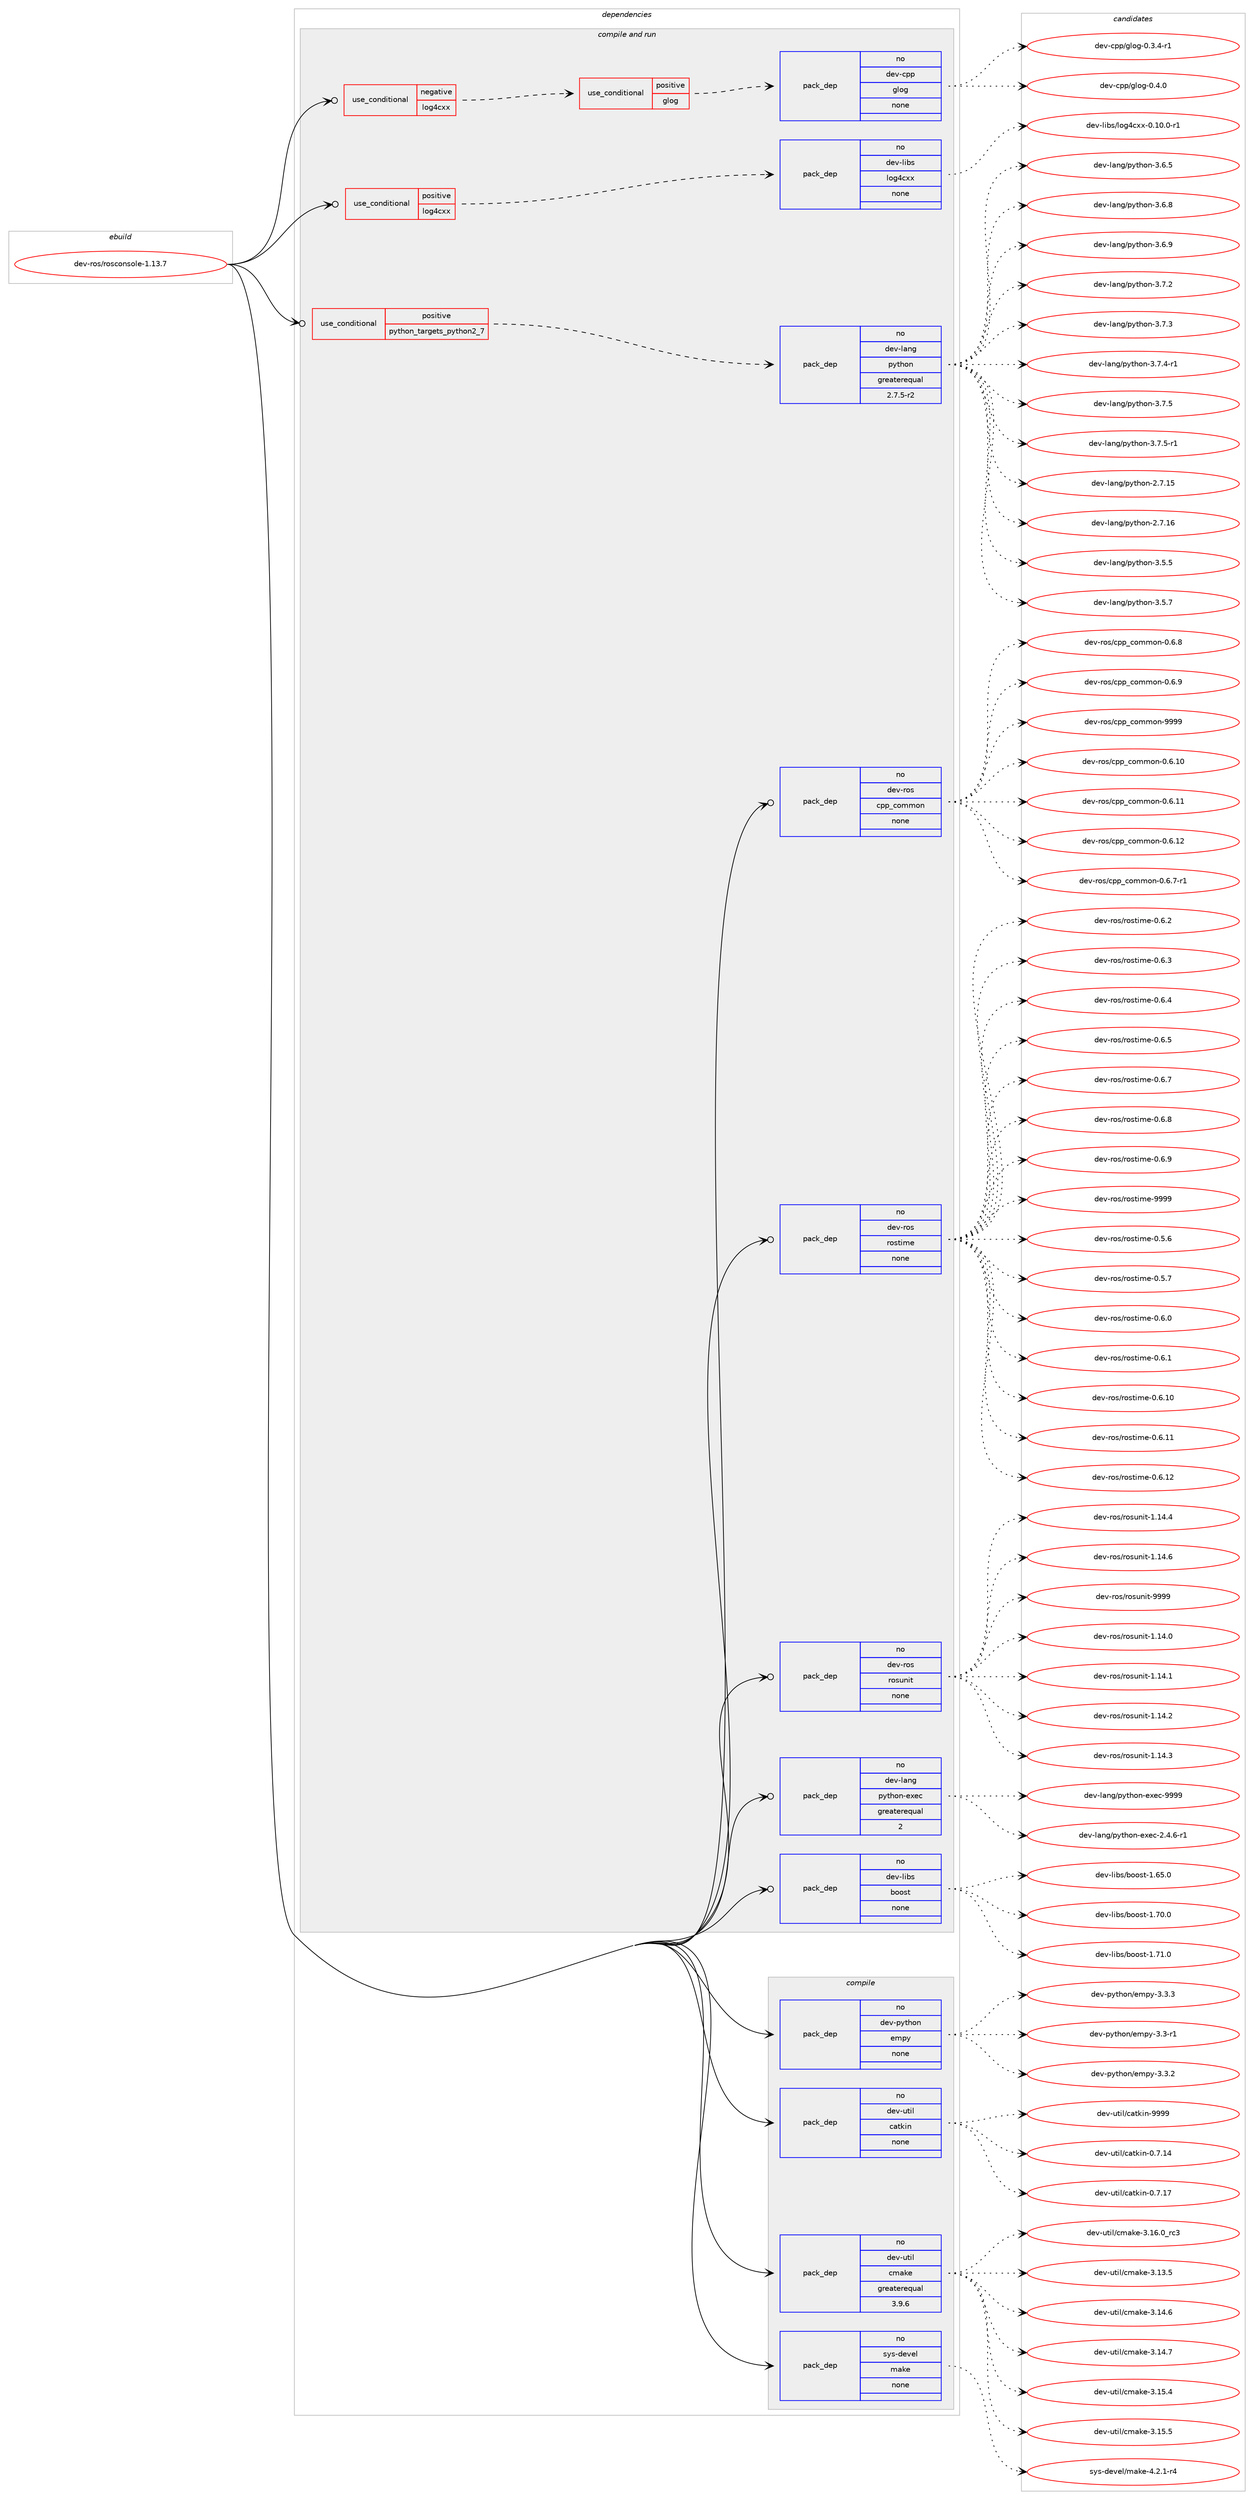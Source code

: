 digraph prolog {

# *************
# Graph options
# *************

newrank=true;
concentrate=true;
compound=true;
graph [rankdir=LR,fontname=Helvetica,fontsize=10,ranksep=1.5];#, ranksep=2.5, nodesep=0.2];
edge  [arrowhead=vee];
node  [fontname=Helvetica,fontsize=10];

# **********
# The ebuild
# **********

subgraph cluster_leftcol {
color=gray;
rank=same;
label=<<i>ebuild</i>>;
id [label="dev-ros/rosconsole-1.13.7", color=red, width=4, href="../dev-ros/rosconsole-1.13.7.svg"];
}

# ****************
# The dependencies
# ****************

subgraph cluster_midcol {
color=gray;
label=<<i>dependencies</i>>;
subgraph cluster_compile {
fillcolor="#eeeeee";
style=filled;
label=<<i>compile</i>>;
subgraph pack494249 {
dependency660691 [label=<<TABLE BORDER="0" CELLBORDER="1" CELLSPACING="0" CELLPADDING="4" WIDTH="220"><TR><TD ROWSPAN="6" CELLPADDING="30">pack_dep</TD></TR><TR><TD WIDTH="110">no</TD></TR><TR><TD>dev-python</TD></TR><TR><TD>empy</TD></TR><TR><TD>none</TD></TR><TR><TD></TD></TR></TABLE>>, shape=none, color=blue];
}
id:e -> dependency660691:w [weight=20,style="solid",arrowhead="vee"];
subgraph pack494250 {
dependency660692 [label=<<TABLE BORDER="0" CELLBORDER="1" CELLSPACING="0" CELLPADDING="4" WIDTH="220"><TR><TD ROWSPAN="6" CELLPADDING="30">pack_dep</TD></TR><TR><TD WIDTH="110">no</TD></TR><TR><TD>dev-util</TD></TR><TR><TD>catkin</TD></TR><TR><TD>none</TD></TR><TR><TD></TD></TR></TABLE>>, shape=none, color=blue];
}
id:e -> dependency660692:w [weight=20,style="solid",arrowhead="vee"];
subgraph pack494251 {
dependency660693 [label=<<TABLE BORDER="0" CELLBORDER="1" CELLSPACING="0" CELLPADDING="4" WIDTH="220"><TR><TD ROWSPAN="6" CELLPADDING="30">pack_dep</TD></TR><TR><TD WIDTH="110">no</TD></TR><TR><TD>dev-util</TD></TR><TR><TD>cmake</TD></TR><TR><TD>greaterequal</TD></TR><TR><TD>3.9.6</TD></TR></TABLE>>, shape=none, color=blue];
}
id:e -> dependency660693:w [weight=20,style="solid",arrowhead="vee"];
subgraph pack494252 {
dependency660694 [label=<<TABLE BORDER="0" CELLBORDER="1" CELLSPACING="0" CELLPADDING="4" WIDTH="220"><TR><TD ROWSPAN="6" CELLPADDING="30">pack_dep</TD></TR><TR><TD WIDTH="110">no</TD></TR><TR><TD>sys-devel</TD></TR><TR><TD>make</TD></TR><TR><TD>none</TD></TR><TR><TD></TD></TR></TABLE>>, shape=none, color=blue];
}
id:e -> dependency660694:w [weight=20,style="solid",arrowhead="vee"];
}
subgraph cluster_compileandrun {
fillcolor="#eeeeee";
style=filled;
label=<<i>compile and run</i>>;
subgraph cond154536 {
dependency660695 [label=<<TABLE BORDER="0" CELLBORDER="1" CELLSPACING="0" CELLPADDING="4"><TR><TD ROWSPAN="3" CELLPADDING="10">use_conditional</TD></TR><TR><TD>negative</TD></TR><TR><TD>log4cxx</TD></TR></TABLE>>, shape=none, color=red];
subgraph cond154537 {
dependency660696 [label=<<TABLE BORDER="0" CELLBORDER="1" CELLSPACING="0" CELLPADDING="4"><TR><TD ROWSPAN="3" CELLPADDING="10">use_conditional</TD></TR><TR><TD>positive</TD></TR><TR><TD>glog</TD></TR></TABLE>>, shape=none, color=red];
subgraph pack494253 {
dependency660697 [label=<<TABLE BORDER="0" CELLBORDER="1" CELLSPACING="0" CELLPADDING="4" WIDTH="220"><TR><TD ROWSPAN="6" CELLPADDING="30">pack_dep</TD></TR><TR><TD WIDTH="110">no</TD></TR><TR><TD>dev-cpp</TD></TR><TR><TD>glog</TD></TR><TR><TD>none</TD></TR><TR><TD></TD></TR></TABLE>>, shape=none, color=blue];
}
dependency660696:e -> dependency660697:w [weight=20,style="dashed",arrowhead="vee"];
}
dependency660695:e -> dependency660696:w [weight=20,style="dashed",arrowhead="vee"];
}
id:e -> dependency660695:w [weight=20,style="solid",arrowhead="odotvee"];
subgraph cond154538 {
dependency660698 [label=<<TABLE BORDER="0" CELLBORDER="1" CELLSPACING="0" CELLPADDING="4"><TR><TD ROWSPAN="3" CELLPADDING="10">use_conditional</TD></TR><TR><TD>positive</TD></TR><TR><TD>log4cxx</TD></TR></TABLE>>, shape=none, color=red];
subgraph pack494254 {
dependency660699 [label=<<TABLE BORDER="0" CELLBORDER="1" CELLSPACING="0" CELLPADDING="4" WIDTH="220"><TR><TD ROWSPAN="6" CELLPADDING="30">pack_dep</TD></TR><TR><TD WIDTH="110">no</TD></TR><TR><TD>dev-libs</TD></TR><TR><TD>log4cxx</TD></TR><TR><TD>none</TD></TR><TR><TD></TD></TR></TABLE>>, shape=none, color=blue];
}
dependency660698:e -> dependency660699:w [weight=20,style="dashed",arrowhead="vee"];
}
id:e -> dependency660698:w [weight=20,style="solid",arrowhead="odotvee"];
subgraph cond154539 {
dependency660700 [label=<<TABLE BORDER="0" CELLBORDER="1" CELLSPACING="0" CELLPADDING="4"><TR><TD ROWSPAN="3" CELLPADDING="10">use_conditional</TD></TR><TR><TD>positive</TD></TR><TR><TD>python_targets_python2_7</TD></TR></TABLE>>, shape=none, color=red];
subgraph pack494255 {
dependency660701 [label=<<TABLE BORDER="0" CELLBORDER="1" CELLSPACING="0" CELLPADDING="4" WIDTH="220"><TR><TD ROWSPAN="6" CELLPADDING="30">pack_dep</TD></TR><TR><TD WIDTH="110">no</TD></TR><TR><TD>dev-lang</TD></TR><TR><TD>python</TD></TR><TR><TD>greaterequal</TD></TR><TR><TD>2.7.5-r2</TD></TR></TABLE>>, shape=none, color=blue];
}
dependency660700:e -> dependency660701:w [weight=20,style="dashed",arrowhead="vee"];
}
id:e -> dependency660700:w [weight=20,style="solid",arrowhead="odotvee"];
subgraph pack494256 {
dependency660702 [label=<<TABLE BORDER="0" CELLBORDER="1" CELLSPACING="0" CELLPADDING="4" WIDTH="220"><TR><TD ROWSPAN="6" CELLPADDING="30">pack_dep</TD></TR><TR><TD WIDTH="110">no</TD></TR><TR><TD>dev-lang</TD></TR><TR><TD>python-exec</TD></TR><TR><TD>greaterequal</TD></TR><TR><TD>2</TD></TR></TABLE>>, shape=none, color=blue];
}
id:e -> dependency660702:w [weight=20,style="solid",arrowhead="odotvee"];
subgraph pack494257 {
dependency660703 [label=<<TABLE BORDER="0" CELLBORDER="1" CELLSPACING="0" CELLPADDING="4" WIDTH="220"><TR><TD ROWSPAN="6" CELLPADDING="30">pack_dep</TD></TR><TR><TD WIDTH="110">no</TD></TR><TR><TD>dev-libs</TD></TR><TR><TD>boost</TD></TR><TR><TD>none</TD></TR><TR><TD></TD></TR></TABLE>>, shape=none, color=blue];
}
id:e -> dependency660703:w [weight=20,style="solid",arrowhead="odotvee"];
subgraph pack494258 {
dependency660704 [label=<<TABLE BORDER="0" CELLBORDER="1" CELLSPACING="0" CELLPADDING="4" WIDTH="220"><TR><TD ROWSPAN="6" CELLPADDING="30">pack_dep</TD></TR><TR><TD WIDTH="110">no</TD></TR><TR><TD>dev-ros</TD></TR><TR><TD>cpp_common</TD></TR><TR><TD>none</TD></TR><TR><TD></TD></TR></TABLE>>, shape=none, color=blue];
}
id:e -> dependency660704:w [weight=20,style="solid",arrowhead="odotvee"];
subgraph pack494259 {
dependency660705 [label=<<TABLE BORDER="0" CELLBORDER="1" CELLSPACING="0" CELLPADDING="4" WIDTH="220"><TR><TD ROWSPAN="6" CELLPADDING="30">pack_dep</TD></TR><TR><TD WIDTH="110">no</TD></TR><TR><TD>dev-ros</TD></TR><TR><TD>rostime</TD></TR><TR><TD>none</TD></TR><TR><TD></TD></TR></TABLE>>, shape=none, color=blue];
}
id:e -> dependency660705:w [weight=20,style="solid",arrowhead="odotvee"];
subgraph pack494260 {
dependency660706 [label=<<TABLE BORDER="0" CELLBORDER="1" CELLSPACING="0" CELLPADDING="4" WIDTH="220"><TR><TD ROWSPAN="6" CELLPADDING="30">pack_dep</TD></TR><TR><TD WIDTH="110">no</TD></TR><TR><TD>dev-ros</TD></TR><TR><TD>rosunit</TD></TR><TR><TD>none</TD></TR><TR><TD></TD></TR></TABLE>>, shape=none, color=blue];
}
id:e -> dependency660706:w [weight=20,style="solid",arrowhead="odotvee"];
}
subgraph cluster_run {
fillcolor="#eeeeee";
style=filled;
label=<<i>run</i>>;
}
}

# **************
# The candidates
# **************

subgraph cluster_choices {
rank=same;
color=gray;
label=<<i>candidates</i>>;

subgraph choice494249 {
color=black;
nodesep=1;
choice1001011184511212111610411111047101109112121455146514511449 [label="dev-python/empy-3.3-r1", color=red, width=4,href="../dev-python/empy-3.3-r1.svg"];
choice1001011184511212111610411111047101109112121455146514650 [label="dev-python/empy-3.3.2", color=red, width=4,href="../dev-python/empy-3.3.2.svg"];
choice1001011184511212111610411111047101109112121455146514651 [label="dev-python/empy-3.3.3", color=red, width=4,href="../dev-python/empy-3.3.3.svg"];
dependency660691:e -> choice1001011184511212111610411111047101109112121455146514511449:w [style=dotted,weight="100"];
dependency660691:e -> choice1001011184511212111610411111047101109112121455146514650:w [style=dotted,weight="100"];
dependency660691:e -> choice1001011184511212111610411111047101109112121455146514651:w [style=dotted,weight="100"];
}
subgraph choice494250 {
color=black;
nodesep=1;
choice1001011184511711610510847999711610710511045484655464952 [label="dev-util/catkin-0.7.14", color=red, width=4,href="../dev-util/catkin-0.7.14.svg"];
choice1001011184511711610510847999711610710511045484655464955 [label="dev-util/catkin-0.7.17", color=red, width=4,href="../dev-util/catkin-0.7.17.svg"];
choice100101118451171161051084799971161071051104557575757 [label="dev-util/catkin-9999", color=red, width=4,href="../dev-util/catkin-9999.svg"];
dependency660692:e -> choice1001011184511711610510847999711610710511045484655464952:w [style=dotted,weight="100"];
dependency660692:e -> choice1001011184511711610510847999711610710511045484655464955:w [style=dotted,weight="100"];
dependency660692:e -> choice100101118451171161051084799971161071051104557575757:w [style=dotted,weight="100"];
}
subgraph choice494251 {
color=black;
nodesep=1;
choice1001011184511711610510847991099710710145514649514653 [label="dev-util/cmake-3.13.5", color=red, width=4,href="../dev-util/cmake-3.13.5.svg"];
choice1001011184511711610510847991099710710145514649524654 [label="dev-util/cmake-3.14.6", color=red, width=4,href="../dev-util/cmake-3.14.6.svg"];
choice1001011184511711610510847991099710710145514649524655 [label="dev-util/cmake-3.14.7", color=red, width=4,href="../dev-util/cmake-3.14.7.svg"];
choice1001011184511711610510847991099710710145514649534652 [label="dev-util/cmake-3.15.4", color=red, width=4,href="../dev-util/cmake-3.15.4.svg"];
choice1001011184511711610510847991099710710145514649534653 [label="dev-util/cmake-3.15.5", color=red, width=4,href="../dev-util/cmake-3.15.5.svg"];
choice1001011184511711610510847991099710710145514649544648951149951 [label="dev-util/cmake-3.16.0_rc3", color=red, width=4,href="../dev-util/cmake-3.16.0_rc3.svg"];
dependency660693:e -> choice1001011184511711610510847991099710710145514649514653:w [style=dotted,weight="100"];
dependency660693:e -> choice1001011184511711610510847991099710710145514649524654:w [style=dotted,weight="100"];
dependency660693:e -> choice1001011184511711610510847991099710710145514649524655:w [style=dotted,weight="100"];
dependency660693:e -> choice1001011184511711610510847991099710710145514649534652:w [style=dotted,weight="100"];
dependency660693:e -> choice1001011184511711610510847991099710710145514649534653:w [style=dotted,weight="100"];
dependency660693:e -> choice1001011184511711610510847991099710710145514649544648951149951:w [style=dotted,weight="100"];
}
subgraph choice494252 {
color=black;
nodesep=1;
choice1151211154510010111810110847109971071014552465046494511452 [label="sys-devel/make-4.2.1-r4", color=red, width=4,href="../sys-devel/make-4.2.1-r4.svg"];
dependency660694:e -> choice1151211154510010111810110847109971071014552465046494511452:w [style=dotted,weight="100"];
}
subgraph choice494253 {
color=black;
nodesep=1;
choice1001011184599112112471031081111034548465146524511449 [label="dev-cpp/glog-0.3.4-r1", color=red, width=4,href="../dev-cpp/glog-0.3.4-r1.svg"];
choice100101118459911211247103108111103454846524648 [label="dev-cpp/glog-0.4.0", color=red, width=4,href="../dev-cpp/glog-0.4.0.svg"];
dependency660697:e -> choice1001011184599112112471031081111034548465146524511449:w [style=dotted,weight="100"];
dependency660697:e -> choice100101118459911211247103108111103454846524648:w [style=dotted,weight="100"];
}
subgraph choice494254 {
color=black;
nodesep=1;
choice1001011184510810598115471081111035299120120454846494846484511449 [label="dev-libs/log4cxx-0.10.0-r1", color=red, width=4,href="../dev-libs/log4cxx-0.10.0-r1.svg"];
dependency660699:e -> choice1001011184510810598115471081111035299120120454846494846484511449:w [style=dotted,weight="100"];
}
subgraph choice494255 {
color=black;
nodesep=1;
choice10010111845108971101034711212111610411111045504655464953 [label="dev-lang/python-2.7.15", color=red, width=4,href="../dev-lang/python-2.7.15.svg"];
choice10010111845108971101034711212111610411111045504655464954 [label="dev-lang/python-2.7.16", color=red, width=4,href="../dev-lang/python-2.7.16.svg"];
choice100101118451089711010347112121116104111110455146534653 [label="dev-lang/python-3.5.5", color=red, width=4,href="../dev-lang/python-3.5.5.svg"];
choice100101118451089711010347112121116104111110455146534655 [label="dev-lang/python-3.5.7", color=red, width=4,href="../dev-lang/python-3.5.7.svg"];
choice100101118451089711010347112121116104111110455146544653 [label="dev-lang/python-3.6.5", color=red, width=4,href="../dev-lang/python-3.6.5.svg"];
choice100101118451089711010347112121116104111110455146544656 [label="dev-lang/python-3.6.8", color=red, width=4,href="../dev-lang/python-3.6.8.svg"];
choice100101118451089711010347112121116104111110455146544657 [label="dev-lang/python-3.6.9", color=red, width=4,href="../dev-lang/python-3.6.9.svg"];
choice100101118451089711010347112121116104111110455146554650 [label="dev-lang/python-3.7.2", color=red, width=4,href="../dev-lang/python-3.7.2.svg"];
choice100101118451089711010347112121116104111110455146554651 [label="dev-lang/python-3.7.3", color=red, width=4,href="../dev-lang/python-3.7.3.svg"];
choice1001011184510897110103471121211161041111104551465546524511449 [label="dev-lang/python-3.7.4-r1", color=red, width=4,href="../dev-lang/python-3.7.4-r1.svg"];
choice100101118451089711010347112121116104111110455146554653 [label="dev-lang/python-3.7.5", color=red, width=4,href="../dev-lang/python-3.7.5.svg"];
choice1001011184510897110103471121211161041111104551465546534511449 [label="dev-lang/python-3.7.5-r1", color=red, width=4,href="../dev-lang/python-3.7.5-r1.svg"];
dependency660701:e -> choice10010111845108971101034711212111610411111045504655464953:w [style=dotted,weight="100"];
dependency660701:e -> choice10010111845108971101034711212111610411111045504655464954:w [style=dotted,weight="100"];
dependency660701:e -> choice100101118451089711010347112121116104111110455146534653:w [style=dotted,weight="100"];
dependency660701:e -> choice100101118451089711010347112121116104111110455146534655:w [style=dotted,weight="100"];
dependency660701:e -> choice100101118451089711010347112121116104111110455146544653:w [style=dotted,weight="100"];
dependency660701:e -> choice100101118451089711010347112121116104111110455146544656:w [style=dotted,weight="100"];
dependency660701:e -> choice100101118451089711010347112121116104111110455146544657:w [style=dotted,weight="100"];
dependency660701:e -> choice100101118451089711010347112121116104111110455146554650:w [style=dotted,weight="100"];
dependency660701:e -> choice100101118451089711010347112121116104111110455146554651:w [style=dotted,weight="100"];
dependency660701:e -> choice1001011184510897110103471121211161041111104551465546524511449:w [style=dotted,weight="100"];
dependency660701:e -> choice100101118451089711010347112121116104111110455146554653:w [style=dotted,weight="100"];
dependency660701:e -> choice1001011184510897110103471121211161041111104551465546534511449:w [style=dotted,weight="100"];
}
subgraph choice494256 {
color=black;
nodesep=1;
choice10010111845108971101034711212111610411111045101120101994550465246544511449 [label="dev-lang/python-exec-2.4.6-r1", color=red, width=4,href="../dev-lang/python-exec-2.4.6-r1.svg"];
choice10010111845108971101034711212111610411111045101120101994557575757 [label="dev-lang/python-exec-9999", color=red, width=4,href="../dev-lang/python-exec-9999.svg"];
dependency660702:e -> choice10010111845108971101034711212111610411111045101120101994550465246544511449:w [style=dotted,weight="100"];
dependency660702:e -> choice10010111845108971101034711212111610411111045101120101994557575757:w [style=dotted,weight="100"];
}
subgraph choice494257 {
color=black;
nodesep=1;
choice1001011184510810598115479811111111511645494654534648 [label="dev-libs/boost-1.65.0", color=red, width=4,href="../dev-libs/boost-1.65.0.svg"];
choice1001011184510810598115479811111111511645494655484648 [label="dev-libs/boost-1.70.0", color=red, width=4,href="../dev-libs/boost-1.70.0.svg"];
choice1001011184510810598115479811111111511645494655494648 [label="dev-libs/boost-1.71.0", color=red, width=4,href="../dev-libs/boost-1.71.0.svg"];
dependency660703:e -> choice1001011184510810598115479811111111511645494654534648:w [style=dotted,weight="100"];
dependency660703:e -> choice1001011184510810598115479811111111511645494655484648:w [style=dotted,weight="100"];
dependency660703:e -> choice1001011184510810598115479811111111511645494655494648:w [style=dotted,weight="100"];
}
subgraph choice494258 {
color=black;
nodesep=1;
choice100101118451141111154799112112959911110910911111045484654464948 [label="dev-ros/cpp_common-0.6.10", color=red, width=4,href="../dev-ros/cpp_common-0.6.10.svg"];
choice100101118451141111154799112112959911110910911111045484654464949 [label="dev-ros/cpp_common-0.6.11", color=red, width=4,href="../dev-ros/cpp_common-0.6.11.svg"];
choice100101118451141111154799112112959911110910911111045484654464950 [label="dev-ros/cpp_common-0.6.12", color=red, width=4,href="../dev-ros/cpp_common-0.6.12.svg"];
choice10010111845114111115479911211295991111091091111104548465446554511449 [label="dev-ros/cpp_common-0.6.7-r1", color=red, width=4,href="../dev-ros/cpp_common-0.6.7-r1.svg"];
choice1001011184511411111547991121129599111109109111110454846544656 [label="dev-ros/cpp_common-0.6.8", color=red, width=4,href="../dev-ros/cpp_common-0.6.8.svg"];
choice1001011184511411111547991121129599111109109111110454846544657 [label="dev-ros/cpp_common-0.6.9", color=red, width=4,href="../dev-ros/cpp_common-0.6.9.svg"];
choice10010111845114111115479911211295991111091091111104557575757 [label="dev-ros/cpp_common-9999", color=red, width=4,href="../dev-ros/cpp_common-9999.svg"];
dependency660704:e -> choice100101118451141111154799112112959911110910911111045484654464948:w [style=dotted,weight="100"];
dependency660704:e -> choice100101118451141111154799112112959911110910911111045484654464949:w [style=dotted,weight="100"];
dependency660704:e -> choice100101118451141111154799112112959911110910911111045484654464950:w [style=dotted,weight="100"];
dependency660704:e -> choice10010111845114111115479911211295991111091091111104548465446554511449:w [style=dotted,weight="100"];
dependency660704:e -> choice1001011184511411111547991121129599111109109111110454846544656:w [style=dotted,weight="100"];
dependency660704:e -> choice1001011184511411111547991121129599111109109111110454846544657:w [style=dotted,weight="100"];
dependency660704:e -> choice10010111845114111115479911211295991111091091111104557575757:w [style=dotted,weight="100"];
}
subgraph choice494259 {
color=black;
nodesep=1;
choice1001011184511411111547114111115116105109101454846534654 [label="dev-ros/rostime-0.5.6", color=red, width=4,href="../dev-ros/rostime-0.5.6.svg"];
choice1001011184511411111547114111115116105109101454846534655 [label="dev-ros/rostime-0.5.7", color=red, width=4,href="../dev-ros/rostime-0.5.7.svg"];
choice1001011184511411111547114111115116105109101454846544648 [label="dev-ros/rostime-0.6.0", color=red, width=4,href="../dev-ros/rostime-0.6.0.svg"];
choice1001011184511411111547114111115116105109101454846544649 [label="dev-ros/rostime-0.6.1", color=red, width=4,href="../dev-ros/rostime-0.6.1.svg"];
choice100101118451141111154711411111511610510910145484654464948 [label="dev-ros/rostime-0.6.10", color=red, width=4,href="../dev-ros/rostime-0.6.10.svg"];
choice100101118451141111154711411111511610510910145484654464949 [label="dev-ros/rostime-0.6.11", color=red, width=4,href="../dev-ros/rostime-0.6.11.svg"];
choice100101118451141111154711411111511610510910145484654464950 [label="dev-ros/rostime-0.6.12", color=red, width=4,href="../dev-ros/rostime-0.6.12.svg"];
choice1001011184511411111547114111115116105109101454846544650 [label="dev-ros/rostime-0.6.2", color=red, width=4,href="../dev-ros/rostime-0.6.2.svg"];
choice1001011184511411111547114111115116105109101454846544651 [label="dev-ros/rostime-0.6.3", color=red, width=4,href="../dev-ros/rostime-0.6.3.svg"];
choice1001011184511411111547114111115116105109101454846544652 [label="dev-ros/rostime-0.6.4", color=red, width=4,href="../dev-ros/rostime-0.6.4.svg"];
choice1001011184511411111547114111115116105109101454846544653 [label="dev-ros/rostime-0.6.5", color=red, width=4,href="../dev-ros/rostime-0.6.5.svg"];
choice1001011184511411111547114111115116105109101454846544655 [label="dev-ros/rostime-0.6.7", color=red, width=4,href="../dev-ros/rostime-0.6.7.svg"];
choice1001011184511411111547114111115116105109101454846544656 [label="dev-ros/rostime-0.6.8", color=red, width=4,href="../dev-ros/rostime-0.6.8.svg"];
choice1001011184511411111547114111115116105109101454846544657 [label="dev-ros/rostime-0.6.9", color=red, width=4,href="../dev-ros/rostime-0.6.9.svg"];
choice10010111845114111115471141111151161051091014557575757 [label="dev-ros/rostime-9999", color=red, width=4,href="../dev-ros/rostime-9999.svg"];
dependency660705:e -> choice1001011184511411111547114111115116105109101454846534654:w [style=dotted,weight="100"];
dependency660705:e -> choice1001011184511411111547114111115116105109101454846534655:w [style=dotted,weight="100"];
dependency660705:e -> choice1001011184511411111547114111115116105109101454846544648:w [style=dotted,weight="100"];
dependency660705:e -> choice1001011184511411111547114111115116105109101454846544649:w [style=dotted,weight="100"];
dependency660705:e -> choice100101118451141111154711411111511610510910145484654464948:w [style=dotted,weight="100"];
dependency660705:e -> choice100101118451141111154711411111511610510910145484654464949:w [style=dotted,weight="100"];
dependency660705:e -> choice100101118451141111154711411111511610510910145484654464950:w [style=dotted,weight="100"];
dependency660705:e -> choice1001011184511411111547114111115116105109101454846544650:w [style=dotted,weight="100"];
dependency660705:e -> choice1001011184511411111547114111115116105109101454846544651:w [style=dotted,weight="100"];
dependency660705:e -> choice1001011184511411111547114111115116105109101454846544652:w [style=dotted,weight="100"];
dependency660705:e -> choice1001011184511411111547114111115116105109101454846544653:w [style=dotted,weight="100"];
dependency660705:e -> choice1001011184511411111547114111115116105109101454846544655:w [style=dotted,weight="100"];
dependency660705:e -> choice1001011184511411111547114111115116105109101454846544656:w [style=dotted,weight="100"];
dependency660705:e -> choice1001011184511411111547114111115116105109101454846544657:w [style=dotted,weight="100"];
dependency660705:e -> choice10010111845114111115471141111151161051091014557575757:w [style=dotted,weight="100"];
}
subgraph choice494260 {
color=black;
nodesep=1;
choice100101118451141111154711411111511711010511645494649524648 [label="dev-ros/rosunit-1.14.0", color=red, width=4,href="../dev-ros/rosunit-1.14.0.svg"];
choice100101118451141111154711411111511711010511645494649524649 [label="dev-ros/rosunit-1.14.1", color=red, width=4,href="../dev-ros/rosunit-1.14.1.svg"];
choice100101118451141111154711411111511711010511645494649524650 [label="dev-ros/rosunit-1.14.2", color=red, width=4,href="../dev-ros/rosunit-1.14.2.svg"];
choice100101118451141111154711411111511711010511645494649524651 [label="dev-ros/rosunit-1.14.3", color=red, width=4,href="../dev-ros/rosunit-1.14.3.svg"];
choice100101118451141111154711411111511711010511645494649524652 [label="dev-ros/rosunit-1.14.4", color=red, width=4,href="../dev-ros/rosunit-1.14.4.svg"];
choice100101118451141111154711411111511711010511645494649524654 [label="dev-ros/rosunit-1.14.6", color=red, width=4,href="../dev-ros/rosunit-1.14.6.svg"];
choice10010111845114111115471141111151171101051164557575757 [label="dev-ros/rosunit-9999", color=red, width=4,href="../dev-ros/rosunit-9999.svg"];
dependency660706:e -> choice100101118451141111154711411111511711010511645494649524648:w [style=dotted,weight="100"];
dependency660706:e -> choice100101118451141111154711411111511711010511645494649524649:w [style=dotted,weight="100"];
dependency660706:e -> choice100101118451141111154711411111511711010511645494649524650:w [style=dotted,weight="100"];
dependency660706:e -> choice100101118451141111154711411111511711010511645494649524651:w [style=dotted,weight="100"];
dependency660706:e -> choice100101118451141111154711411111511711010511645494649524652:w [style=dotted,weight="100"];
dependency660706:e -> choice100101118451141111154711411111511711010511645494649524654:w [style=dotted,weight="100"];
dependency660706:e -> choice10010111845114111115471141111151171101051164557575757:w [style=dotted,weight="100"];
}
}

}
